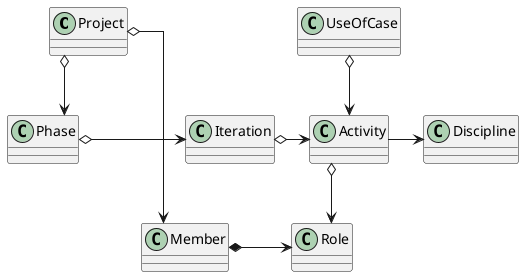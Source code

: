@startuml
top to bottom direction
skinparam Linetype ortho

Class Project
Class Phase
Class Iteration
Class Activity
Class Discipline
Class UseOfCase
Class Member
Class Role

Project o--> Phase
Phase o-> Iteration
Iteration o-> Activity
Activity -> Discipline
UseOfCase o--> Activity


Project o---> Member
Member *-> Role
Activity o--> Role

@enduml
